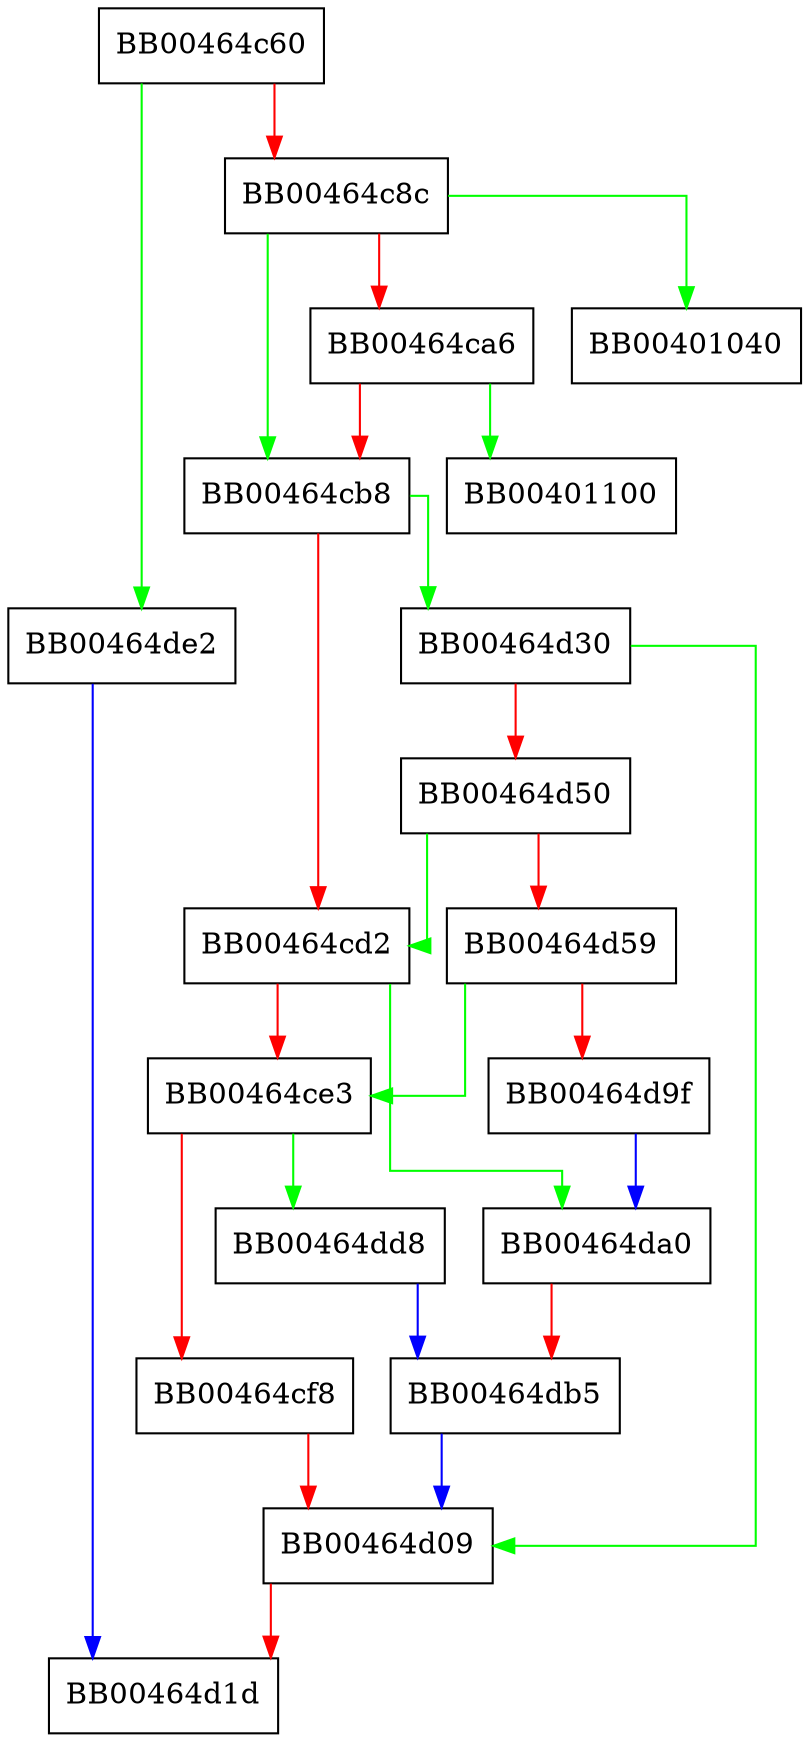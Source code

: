 digraph x509_ctrl_string {
  node [shape="box"];
  graph [splines=ortho];
  BB00464c60 -> BB00464de2 [color="green"];
  BB00464c60 -> BB00464c8c [color="red"];
  BB00464c8c -> BB00401040 [color="green"];
  BB00464c8c -> BB00464cb8 [color="green"];
  BB00464c8c -> BB00464ca6 [color="red"];
  BB00464ca6 -> BB00401100 [color="green"];
  BB00464ca6 -> BB00464cb8 [color="red"];
  BB00464cb8 -> BB00464d30 [color="green"];
  BB00464cb8 -> BB00464cd2 [color="red"];
  BB00464cd2 -> BB00464da0 [color="green"];
  BB00464cd2 -> BB00464ce3 [color="red"];
  BB00464ce3 -> BB00464dd8 [color="green"];
  BB00464ce3 -> BB00464cf8 [color="red"];
  BB00464cf8 -> BB00464d09 [color="red"];
  BB00464d09 -> BB00464d1d [color="red"];
  BB00464d30 -> BB00464d09 [color="green"];
  BB00464d30 -> BB00464d50 [color="red"];
  BB00464d50 -> BB00464cd2 [color="green"];
  BB00464d50 -> BB00464d59 [color="red"];
  BB00464d59 -> BB00464ce3 [color="green"];
  BB00464d59 -> BB00464d9f [color="red"];
  BB00464d9f -> BB00464da0 [color="blue"];
  BB00464da0 -> BB00464db5 [color="red"];
  BB00464db5 -> BB00464d09 [color="blue"];
  BB00464dd8 -> BB00464db5 [color="blue"];
  BB00464de2 -> BB00464d1d [color="blue"];
}